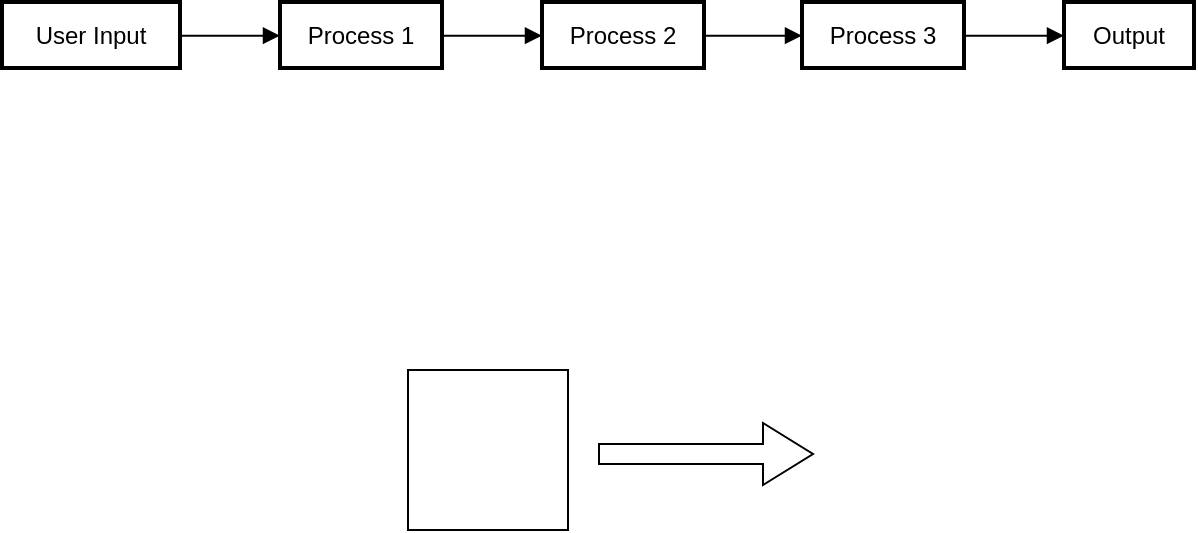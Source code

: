 <mxfile version="24.7.12">
  <diagram name="Page-1" id="_C9buekPfshiCW1mVAoS">
    <mxGraphModel dx="921" dy="1020" grid="0" gridSize="10" guides="1" tooltips="1" connect="1" arrows="1" fold="1" page="0" pageScale="1" pageWidth="827" pageHeight="1169" math="0" shadow="0">
      <root>
        <mxCell id="0" />
        <mxCell id="1" parent="0" />
        <mxCell id="2" value="User Input" style="whiteSpace=wrap;strokeWidth=2;" parent="1" vertex="1">
          <mxGeometry width="89" height="33" as="geometry" />
        </mxCell>
        <mxCell id="3" value="Process 1" style="whiteSpace=wrap;strokeWidth=2;" parent="1" vertex="1">
          <mxGeometry x="139" width="81" height="33" as="geometry" />
        </mxCell>
        <mxCell id="4" value="Process 2" style="whiteSpace=wrap;strokeWidth=2;" parent="1" vertex="1">
          <mxGeometry x="270" width="81" height="33" as="geometry" />
        </mxCell>
        <mxCell id="5" value="Process 3" style="whiteSpace=wrap;strokeWidth=2;" parent="1" vertex="1">
          <mxGeometry x="400" width="81" height="33" as="geometry" />
        </mxCell>
        <mxCell id="6" value="Output" style="whiteSpace=wrap;strokeWidth=2;" parent="1" vertex="1">
          <mxGeometry x="531" width="65" height="33" as="geometry" />
        </mxCell>
        <mxCell id="7" value="" style="curved=1;startArrow=none;endArrow=block;exitX=1;exitY=0.51;entryX=0;entryY=0.51;" parent="1" source="2" target="3" edge="1">
          <mxGeometry relative="1" as="geometry">
            <Array as="points" />
          </mxGeometry>
        </mxCell>
        <mxCell id="8" value="" style="curved=1;startArrow=none;endArrow=block;exitX=1;exitY=0.51;entryX=0;entryY=0.51;" parent="1" source="3" target="4" edge="1">
          <mxGeometry relative="1" as="geometry">
            <Array as="points" />
          </mxGeometry>
        </mxCell>
        <mxCell id="9" value="" style="curved=1;startArrow=none;endArrow=block;exitX=0.99;exitY=0.51;entryX=0.01;entryY=0.51;" parent="1" source="4" target="5" edge="1">
          <mxGeometry relative="1" as="geometry">
            <Array as="points" />
          </mxGeometry>
        </mxCell>
        <mxCell id="10" value="" style="curved=1;startArrow=none;endArrow=block;exitX=1;exitY=0.51;entryX=0;entryY=0.51;" parent="1" source="5" target="6" edge="1">
          <mxGeometry relative="1" as="geometry">
            <Array as="points" />
          </mxGeometry>
        </mxCell>
        <mxCell id="zNIIzJmt9r-aHAB0EIDa-10" value="" style="whiteSpace=wrap;html=1;aspect=fixed;" vertex="1" parent="1">
          <mxGeometry x="203" y="184" width="80" height="80" as="geometry" />
        </mxCell>
        <mxCell id="zNIIzJmt9r-aHAB0EIDa-11" value="" style="shape=flexArrow;endArrow=classic;html=1;rounded=0;fontSize=12;startSize=8;endSize=8;curved=1;" edge="1" parent="1">
          <mxGeometry width="50" height="50" relative="1" as="geometry">
            <mxPoint x="298" y="226" as="sourcePoint" />
            <mxPoint x="406" y="226" as="targetPoint" />
          </mxGeometry>
        </mxCell>
      </root>
    </mxGraphModel>
  </diagram>
</mxfile>
